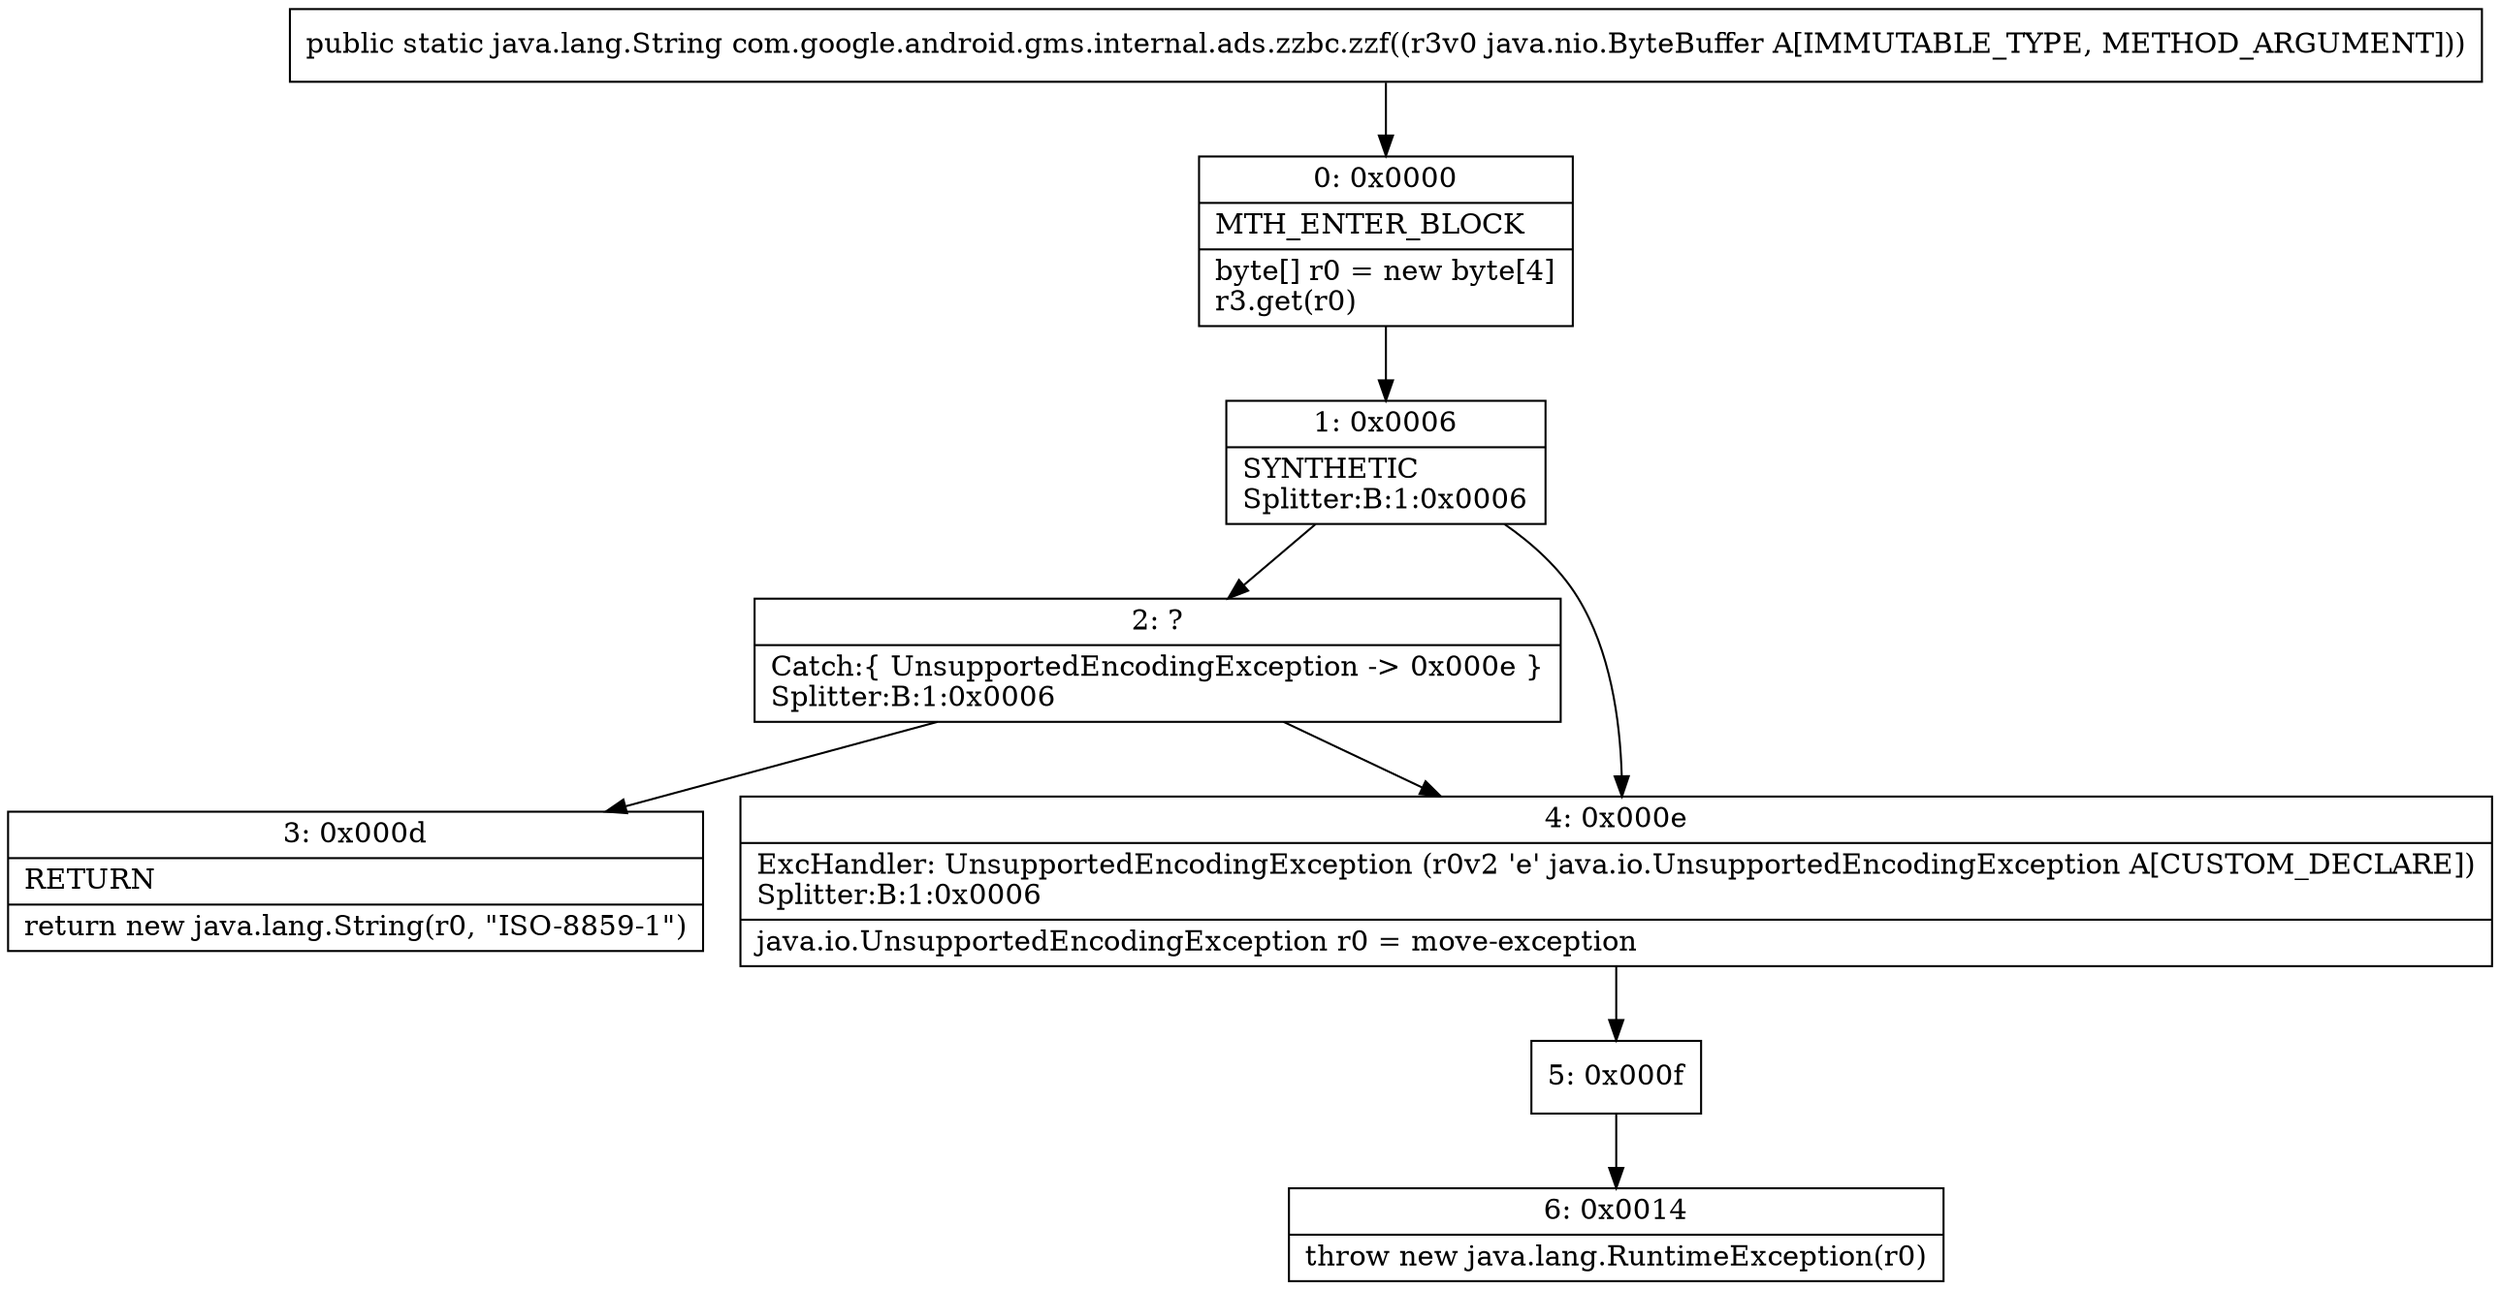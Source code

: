 digraph "CFG forcom.google.android.gms.internal.ads.zzbc.zzf(Ljava\/nio\/ByteBuffer;)Ljava\/lang\/String;" {
Node_0 [shape=record,label="{0\:\ 0x0000|MTH_ENTER_BLOCK\l|byte[] r0 = new byte[4]\lr3.get(r0)\l}"];
Node_1 [shape=record,label="{1\:\ 0x0006|SYNTHETIC\lSplitter:B:1:0x0006\l}"];
Node_2 [shape=record,label="{2\:\ ?|Catch:\{ UnsupportedEncodingException \-\> 0x000e \}\lSplitter:B:1:0x0006\l}"];
Node_3 [shape=record,label="{3\:\ 0x000d|RETURN\l|return new java.lang.String(r0, \"ISO\-8859\-1\")\l}"];
Node_4 [shape=record,label="{4\:\ 0x000e|ExcHandler: UnsupportedEncodingException (r0v2 'e' java.io.UnsupportedEncodingException A[CUSTOM_DECLARE])\lSplitter:B:1:0x0006\l|java.io.UnsupportedEncodingException r0 = move\-exception\l}"];
Node_5 [shape=record,label="{5\:\ 0x000f}"];
Node_6 [shape=record,label="{6\:\ 0x0014|throw new java.lang.RuntimeException(r0)\l}"];
MethodNode[shape=record,label="{public static java.lang.String com.google.android.gms.internal.ads.zzbc.zzf((r3v0 java.nio.ByteBuffer A[IMMUTABLE_TYPE, METHOD_ARGUMENT])) }"];
MethodNode -> Node_0;
Node_0 -> Node_1;
Node_1 -> Node_2;
Node_1 -> Node_4;
Node_2 -> Node_3;
Node_2 -> Node_4;
Node_4 -> Node_5;
Node_5 -> Node_6;
}

